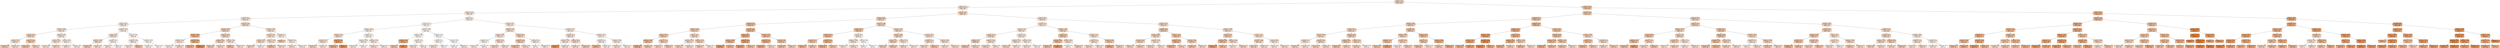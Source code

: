 digraph Tree {
node [shape=box, style="filled, rounded", color="black", fontname="helvetica"] ;
edge [fontname="helvetica"] ;
0 [label=<MedInc &le; 4.113<br/>squared_error = 0.953<br/>samples = 14343<br/>value = 1.921>, fillcolor="#f7d8c2"] ;
1 [label=<MedInc &le; 2.837<br/>squared_error = 0.644<br/>samples = 9543<br/>value = 1.566>, fillcolor="#f9e2d2"] ;
0 -> 1 [labeldistance=2.5, labelangle=45, headlabel="True"] ;
2 [label=<AveRooms &le; 4.335<br/>squared_error = 0.464<br/>samples = 4840<br/>value = 1.279>, fillcolor="#fbeade"] ;
1 -> 2 ;
3 [label=<MedInc &le; 2.19<br/>squared_error = 0.549<br/>samples = 2222<br/>value = 1.521>, fillcolor="#f9e3d4"] ;
2 -> 3 ;
4 [label=<Latitude &le; 34.485<br/>squared_error = 0.472<br/>samples = 1268<br/>value = 1.318>, fillcolor="#fae9dd"] ;
3 -> 4 ;
5 [label=<Longitude &le; -118.285<br/>squared_error = 0.414<br/>samples = 785<br/>value = 1.454>, fillcolor="#fae5d7"] ;
4 -> 5 ;
6 [label=<Latitude &le; 34.055<br/>squared_error = 0.669<br/>samples = 178<br/>value = 1.939>, fillcolor="#f7d8c1"] ;
5 -> 6 ;
7 [label=<Latitude &le; 33.875<br/>squared_error = 0.416<br/>samples = 92<br/>value = 1.601>, fillcolor="#f9e1d0"] ;
6 -> 7 ;
8 [label=<squared_error = 0.443<br/>samples = 6<br/>value = 2.378>, fillcolor="#f4cbad"] ;
7 -> 8 ;
9 [label=<squared_error = 0.369<br/>samples = 86<br/>value = 1.547>, fillcolor="#f9e3d2"] ;
7 -> 9 ;
10 [label=<AveOccup &le; 3.145<br/>squared_error = 0.686<br/>samples = 86<br/>value = 2.3>, fillcolor="#f5cdb1"] ;
6 -> 10 ;
11 [label=<squared_error = 0.816<br/>samples = 49<br/>value = 2.582>, fillcolor="#f3c5a4"] ;
10 -> 11 ;
12 [label=<squared_error = 0.27<br/>samples = 37<br/>value = 1.928>, fillcolor="#f7d8c1"] ;
10 -> 12 ;
13 [label=<Longitude &le; -117.815<br/>squared_error = 0.25<br/>samples = 607<br/>value = 1.312>, fillcolor="#fbe9dd"] ;
5 -> 13 ;
14 [label=<Latitude &le; 34.025<br/>squared_error = 0.269<br/>samples = 381<br/>value = 1.437>, fillcolor="#fae6d7"] ;
13 -> 14 ;
15 [label=<squared_error = 0.206<br/>samples = 258<br/>value = 1.298>, fillcolor="#fbeade"] ;
14 -> 15 ;
16 [label=<squared_error = 0.274<br/>samples = 123<br/>value = 1.729>, fillcolor="#f8deca"] ;
14 -> 16 ;
17 [label=<AveOccup &le; 2.606<br/>squared_error = 0.147<br/>samples = 226<br/>value = 1.101>, fillcolor="#fcefe6"] ;
13 -> 17 ;
18 [label=<squared_error = 0.178<br/>samples = 73<br/>value = 1.377>, fillcolor="#fae8da"] ;
17 -> 18 ;
19 [label=<squared_error = 0.079<br/>samples = 153<br/>value = 0.969>, fillcolor="#fdf3ec"] ;
17 -> 19 ;
20 [label=<Longitude &le; -121.645<br/>squared_error = 0.487<br/>samples = 483<br/>value = 1.096>, fillcolor="#fcefe7"] ;
4 -> 20 ;
21 [label=<Latitude &le; 38.79<br/>squared_error = 0.654<br/>samples = 188<br/>value = 1.555>, fillcolor="#f9e2d2"] ;
20 -> 21 ;
22 [label=<Longitude &le; -122.415<br/>squared_error = 0.659<br/>samples = 164<br/>value = 1.656>, fillcolor="#f9e0ce"] ;
21 -> 22 ;
23 [label=<squared_error = 0.855<br/>samples = 30<br/>value = 2.292>, fillcolor="#f5cdb1"] ;
22 -> 23 ;
24 [label=<squared_error = 0.504<br/>samples = 134<br/>value = 1.514>, fillcolor="#f9e4d4"] ;
22 -> 24 ;
25 [label=<HouseAge &le; 19.0<br/>squared_error = 0.079<br/>samples = 24<br/>value = 0.868>, fillcolor="#fdf6f1"] ;
21 -> 25 ;
26 [label=<squared_error = 0.074<br/>samples = 5<br/>value = 1.183>, fillcolor="#fbede3"] ;
25 -> 26 ;
27 [label=<squared_error = 0.047<br/>samples = 19<br/>value = 0.785>, fillcolor="#fef8f5"] ;
25 -> 27 ;
28 [label=<AveOccup &le; 1.961<br/>squared_error = 0.161<br/>samples = 295<br/>value = 0.803>, fillcolor="#fef8f4"] ;
20 -> 28 ;
29 [label=<Longitude &le; -117.95<br/>squared_error = 0.268<br/>samples = 37<br/>value = 1.222>, fillcolor="#fbece1"] ;
28 -> 29 ;
30 [label=<squared_error = 0.209<br/>samples = 36<br/>value = 1.18>, fillcolor="#fbede3"] ;
29 -> 30 ;
31 [label=<squared_error = 0.0<br/>samples = 1<br/>value = 2.75>, fillcolor="#f2c09d"] ;
29 -> 31 ;
32 [label=<Longitude &le; -120.415<br/>squared_error = 0.117<br/>samples = 258<br/>value = 0.743>, fillcolor="#fefaf6"] ;
28 -> 32 ;
33 [label=<squared_error = 0.152<br/>samples = 134<br/>value = 0.904>, fillcolor="#fdf5ef"] ;
32 -> 33 ;
34 [label=<squared_error = 0.021<br/>samples = 124<br/>value = 0.57>, fillcolor="#fffefe"] ;
32 -> 34 ;
35 [label=<AveOccup &le; 3.013<br/>squared_error = 0.524<br/>samples = 954<br/>value = 1.792>, fillcolor="#f8dcc8"] ;
3 -> 35 ;
36 [label=<Longitude &le; -122.38<br/>squared_error = 0.702<br/>samples = 490<br/>value = 2.041>, fillcolor="#f6d5bc"] ;
35 -> 36 ;
37 [label=<Longitude &le; -122.62<br/>squared_error = 0.983<br/>samples = 38<br/>value = 3.052>, fillcolor="#f0b88f"] ;
36 -> 37 ;
38 [label=<AveRooms &le; 4.071<br/>squared_error = 0.089<br/>samples = 5<br/>value = 1.394>, fillcolor="#fae7d9"] ;
37 -> 38 ;
39 [label=<squared_error = 0.023<br/>samples = 2<br/>value = 1.066>, fillcolor="#fcf0e8"] ;
38 -> 39 ;
40 [label=<squared_error = 0.013<br/>samples = 3<br/>value = 1.612>, fillcolor="#f9e1d0"] ;
38 -> 40 ;
41 [label=<AveRooms &le; 4.262<br/>squared_error = 0.639<br/>samples = 33<br/>value = 3.303>, fillcolor="#efb184"] ;
37 -> 41 ;
42 [label=<squared_error = 0.486<br/>samples = 30<br/>value = 3.164>, fillcolor="#f0b58a"] ;
41 -> 42 ;
43 [label=<squared_error = 0.039<br/>samples = 3<br/>value = 4.693>, fillcolor="#e78946"] ;
41 -> 43 ;
44 [label=<Longitude &le; -117.145<br/>squared_error = 0.585<br/>samples = 452<br/>value = 1.956>, fillcolor="#f7d7c0"] ;
36 -> 44 ;
45 [label=<Latitude &le; 34.545<br/>squared_error = 0.595<br/>samples = 402<br/>value = 2.031>, fillcolor="#f6d5bd"] ;
44 -> 45 ;
46 [label=<squared_error = 0.58<br/>samples = 274<br/>value = 2.218>, fillcolor="#f5d0b5"] ;
45 -> 46 ;
47 [label=<squared_error = 0.393<br/>samples = 128<br/>value = 1.632>, fillcolor="#f9e0cf"] ;
45 -> 47 ;
48 [label=<AveBedrms &le; 0.924<br/>squared_error = 0.091<br/>samples = 50<br/>value = 1.349>, fillcolor="#fae8db"] ;
44 -> 48 ;
49 [label=<squared_error = 0.0<br/>samples = 1<br/>value = 2.688>, fillcolor="#f2c2a0"] ;
48 -> 49 ;
50 [label=<squared_error = 0.056<br/>samples = 49<br/>value = 1.322>, fillcolor="#fae9dd"] ;
48 -> 50 ;
51 [label=<Longitude &le; -117.815<br/>squared_error = 0.201<br/>samples = 464<br/>value = 1.529>, fillcolor="#f9e3d3"] ;
35 -> 51 ;
52 [label=<AveOccup &le; 3.926<br/>squared_error = 0.191<br/>samples = 411<br/>value = 1.578>, fillcolor="#f9e2d1"] ;
51 -> 52 ;
53 [label=<Latitude &le; 37.765<br/>squared_error = 0.223<br/>samples = 204<br/>value = 1.721>, fillcolor="#f8decb"] ;
52 -> 53 ;
54 [label=<squared_error = 0.188<br/>samples = 189<br/>value = 1.777>, fillcolor="#f8dcc8"] ;
53 -> 54 ;
55 [label=<squared_error = 0.143<br/>samples = 15<br/>value = 1.021>, fillcolor="#fcf2ea"] ;
53 -> 55 ;
56 [label=<Longitude &le; -122.235<br/>squared_error = 0.119<br/>samples = 207<br/>value = 1.436>, fillcolor="#fae6d7"] ;
52 -> 56 ;
57 [label=<squared_error = 1.026<br/>samples = 2<br/>value = 2.701>, fillcolor="#f2c29f"] ;
56 -> 57 ;
58 [label=<squared_error = 0.094<br/>samples = 205<br/>value = 1.424>, fillcolor="#fae6d8"] ;
56 -> 58 ;
59 [label=<HouseAge &le; 6.5<br/>squared_error = 0.123<br/>samples = 53<br/>value = 1.154>, fillcolor="#fbeee4"] ;
51 -> 59 ;
60 [label=<squared_error = 0.0<br/>samples = 1<br/>value = 2.47>, fillcolor="#f4c8a9"] ;
59 -> 60 ;
61 [label=<HouseAge &le; 18.0<br/>squared_error = 0.091<br/>samples = 52<br/>value = 1.129>, fillcolor="#fcefe5"] ;
59 -> 61 ;
62 [label=<squared_error = 0.152<br/>samples = 12<br/>value = 1.343>, fillcolor="#fae8dc"] ;
61 -> 62 ;
63 [label=<squared_error = 0.055<br/>samples = 40<br/>value = 1.064>, fillcolor="#fcf0e8"] ;
61 -> 63 ;
64 [label=<MedInc &le; 2.367<br/>squared_error = 0.3<br/>samples = 2618<br/>value = 1.074>, fillcolor="#fcf0e8"] ;
2 -> 64 ;
65 [label=<Latitude &le; 35.31<br/>squared_error = 0.226<br/>samples = 1516<br/>value = 0.937>, fillcolor="#fdf4ee"] ;
64 -> 65 ;
66 [label=<Longitude &le; -118.315<br/>squared_error = 0.316<br/>samples = 489<br/>value = 1.123>, fillcolor="#fcefe5"] ;
65 -> 66 ;
67 [label=<AveBedrms &le; 1.491<br/>squared_error = 0.82<br/>samples = 58<br/>value = 1.737>, fillcolor="#f8ddca"] ;
66 -> 67 ;
68 [label=<AveOccup &le; 2.747<br/>squared_error = 0.423<br/>samples = 53<br/>value = 1.545>, fillcolor="#f9e3d3"] ;
67 -> 68 ;
69 [label=<squared_error = 0.347<br/>samples = 24<br/>value = 1.965>, fillcolor="#f7d7c0"] ;
68 -> 69 ;
70 [label=<squared_error = 0.218<br/>samples = 29<br/>value = 1.197>, fillcolor="#fbede2"] ;
68 -> 70 ;
71 [label=<AveBedrms &le; 1.573<br/>squared_error = 0.49<br/>samples = 5<br/>value = 3.775>, fillcolor="#eca36f"] ;
67 -> 71 ;
72 [label=<squared_error = 0.233<br/>samples = 3<br/>value = 3.292>, fillcolor="#efb185"] ;
71 -> 72 ;
73 [label=<squared_error = 0.0<br/>samples = 2<br/>value = 4.5>, fillcolor="#e88f4f"] ;
71 -> 73 ;
74 [label=<MedInc &le; 2.22<br/>squared_error = 0.191<br/>samples = 431<br/>value = 1.041>, fillcolor="#fcf1e9"] ;
66 -> 74 ;
75 [label=<Longitude &le; -116.995<br/>squared_error = 0.181<br/>samples = 356<br/>value = 0.995>, fillcolor="#fcf2eb"] ;
74 -> 75 ;
76 [label=<squared_error = 0.187<br/>samples = 261<br/>value = 1.091>, fillcolor="#fcf0e7"] ;
75 -> 76 ;
77 [label=<squared_error = 0.072<br/>samples = 95<br/>value = 0.733>, fillcolor="#fefaf7"] ;
75 -> 77 ;
78 [label=<Longitude &le; -117.815<br/>squared_error = 0.179<br/>samples = 75<br/>value = 1.256>, fillcolor="#fbebdf"] ;
74 -> 78 ;
79 [label=<squared_error = 0.173<br/>samples = 24<br/>value = 1.484>, fillcolor="#fae4d5"] ;
78 -> 79 ;
80 [label=<squared_error = 0.146<br/>samples = 51<br/>value = 1.149>, fillcolor="#fbeee4"] ;
78 -> 80 ;
81 [label=<Longitude &le; -119.885<br/>squared_error = 0.159<br/>samples = 1027<br/>value = 0.848>, fillcolor="#fdf7f2"] ;
65 -> 81 ;
82 [label=<AveBedrms &le; 0.894<br/>squared_error = 0.181<br/>samples = 757<br/>value = 0.921>, fillcolor="#fdf4ee"] ;
81 -> 82 ;
83 [label=<AveBedrms &le; 0.88<br/>squared_error = 0.919<br/>samples = 2<br/>value = 3.542>, fillcolor="#edaa79"] ;
82 -> 83 ;
84 [label=<squared_error = 0.0<br/>samples = 1<br/>value = 2.583>, fillcolor="#f3c5a4"] ;
83 -> 84 ;
85 [label=<squared_error = 0.0<br/>samples = 1<br/>value = 4.5>, fillcolor="#e88f4f"] ;
83 -> 85 ;
86 [label=<AveOccup &le; 1.946<br/>squared_error = 0.161<br/>samples = 755<br/>value = 0.914>, fillcolor="#fdf5ef"] ;
82 -> 86 ;
87 [label=<squared_error = 0.307<br/>samples = 38<br/>value = 1.399>, fillcolor="#fae7d9"] ;
86 -> 87 ;
88 [label=<squared_error = 0.14<br/>samples = 717<br/>value = 0.888>, fillcolor="#fdf5f0"] ;
86 -> 88 ;
89 [label=<AveOccup &le; 3.147<br/>squared_error = 0.042<br/>samples = 270<br/>value = 0.644>, fillcolor="#fefcfb"] ;
81 -> 89 ;
90 [label=<HouseAge &le; 8.5<br/>squared_error = 0.054<br/>samples = 135<br/>value = 0.722>, fillcolor="#fefaf7"] ;
89 -> 90 ;
91 [label=<squared_error = 0.524<br/>samples = 2<br/>value = 1.526>, fillcolor="#f9e3d3"] ;
90 -> 91 ;
92 [label=<squared_error = 0.037<br/>samples = 133<br/>value = 0.71>, fillcolor="#fefaf8"] ;
90 -> 92 ;
93 [label=<AveRooms &le; 6.699<br/>squared_error = 0.017<br/>samples = 135<br/>value = 0.566>, fillcolor="#fffffe"] ;
89 -> 93 ;
94 [label=<squared_error = 0.014<br/>samples = 134<br/>value = 0.562>, fillcolor="#fffffe"] ;
93 -> 94 ;
95 [label=<squared_error = 0.0<br/>samples = 1<br/>value = 1.188>, fillcolor="#fbede3"] ;
93 -> 95 ;
96 [label=<AveOccup &le; 2.341<br/>squared_error = 0.34<br/>samples = 1102<br/>value = 1.263>, fillcolor="#fbebdf"] ;
64 -> 96 ;
97 [label=<AveBedrms &le; 1.149<br/>squared_error = 0.527<br/>samples = 205<br/>value = 1.612>, fillcolor="#f9e1d0"] ;
96 -> 97 ;
98 [label=<AveOccup &le; 1.556<br/>squared_error = 0.382<br/>samples = 157<br/>value = 1.503>, fillcolor="#f9e4d4"] ;
97 -> 98 ;
99 [label=<HouseAge &le; 23.5<br/>squared_error = 0.032<br/>samples = 13<br/>value = 0.874>, fillcolor="#fdf6f1"] ;
98 -> 99 ;
100 [label=<squared_error = 0.038<br/>samples = 4<br/>value = 1.082>, fillcolor="#fcf0e7"] ;
99 -> 100 ;
101 [label=<squared_error = 0.002<br/>samples = 9<br/>value = 0.781>, fillcolor="#fef8f5"] ;
99 -> 101 ;
102 [label=<AveRooms &le; 4.645<br/>squared_error = 0.375<br/>samples = 144<br/>value = 1.56>, fillcolor="#f9e2d2"] ;
98 -> 102 ;
103 [label=<squared_error = 0.399<br/>samples = 35<br/>value = 1.879>, fillcolor="#f7d9c4"] ;
102 -> 103 ;
104 [label=<squared_error = 0.323<br/>samples = 109<br/>value = 1.457>, fillcolor="#fae5d6"] ;
102 -> 104 ;
105 [label=<Latitude &le; 38.02<br/>squared_error = 0.835<br/>samples = 48<br/>value = 1.97>, fillcolor="#f7d7c0"] ;
97 -> 105 ;
106 [label=<Longitude &le; -117.245<br/>squared_error = 0.848<br/>samples = 34<br/>value = 2.265>, fillcolor="#f5ceb2"] ;
105 -> 106 ;
107 [label=<squared_error = 0.617<br/>samples = 20<br/>value = 2.736>, fillcolor="#f2c19d"] ;
106 -> 107 ;
108 [label=<squared_error = 0.408<br/>samples = 14<br/>value = 1.592>, fillcolor="#f9e1d0"] ;
106 -> 108 ;
109 [label=<MedInc &le; 2.372<br/>squared_error = 0.075<br/>samples = 14<br/>value = 1.252>, fillcolor="#fbebe0"] ;
105 -> 109 ;
110 [label=<squared_error = 0.0<br/>samples = 1<br/>value = 0.625>, fillcolor="#fffdfc"] ;
109 -> 110 ;
111 [label=<squared_error = 0.048<br/>samples = 13<br/>value = 1.3>, fillcolor="#fbeade"] ;
109 -> 111 ;
112 [label=<AveRooms &le; 4.749<br/>squared_error = 0.263<br/>samples = 897<br/>value = 1.183>, fillcolor="#fbede3"] ;
96 -> 112 ;
113 [label=<HouseAge &le; 43.5<br/>squared_error = 0.326<br/>samples = 225<br/>value = 1.379>, fillcolor="#fae7da"] ;
112 -> 113 ;
114 [label=<AveBedrms &le; 0.903<br/>squared_error = 0.278<br/>samples = 192<br/>value = 1.309>, fillcolor="#fbe9dd"] ;
113 -> 114 ;
115 [label=<squared_error = 0.0<br/>samples = 1<br/>value = 4.5>, fillcolor="#e88f4f"] ;
114 -> 115 ;
116 [label=<squared_error = 0.226<br/>samples = 191<br/>value = 1.292>, fillcolor="#fbeade"] ;
114 -> 116 ;
117 [label=<MedInc &le; 2.648<br/>squared_error = 0.408<br/>samples = 33<br/>value = 1.787>, fillcolor="#f8dcc8"] ;
113 -> 117 ;
118 [label=<squared_error = 0.275<br/>samples = 23<br/>value = 1.552>, fillcolor="#f9e3d2"] ;
117 -> 118 ;
119 [label=<squared_error = 0.291<br/>samples = 10<br/>value = 2.329>, fillcolor="#f5ccb0"] ;
117 -> 119 ;
120 [label=<Longitude &le; -118.79<br/>squared_error = 0.224<br/>samples = 672<br/>value = 1.117>, fillcolor="#fcefe6"] ;
112 -> 120 ;
121 [label=<Latitude &le; 34.51<br/>squared_error = 0.219<br/>samples = 485<br/>value = 1.061>, fillcolor="#fcf0e8"] ;
120 -> 121 ;
122 [label=<squared_error = 1.186<br/>samples = 3<br/>value = 3.113>, fillcolor="#f0b68d"] ;
121 -> 122 ;
123 [label=<squared_error = 0.186<br/>samples = 482<br/>value = 1.048>, fillcolor="#fcf1e9"] ;
121 -> 123 ;
124 [label=<Longitude &le; -117.535<br/>squared_error = 0.209<br/>samples = 187<br/>value = 1.265>, fillcolor="#fbebdf"] ;
120 -> 124 ;
125 [label=<squared_error = 0.233<br/>samples = 80<br/>value = 1.503>, fillcolor="#f9e4d4"] ;
124 -> 125 ;
126 [label=<squared_error = 0.117<br/>samples = 107<br/>value = 1.086>, fillcolor="#fcf0e7"] ;
124 -> 126 ;
127 [label=<AveRooms &le; 4.864<br/>squared_error = 0.657<br/>samples = 4703<br/>value = 1.861>, fillcolor="#f7dac4"] ;
1 -> 127 ;
128 [label=<AveOccup &le; 2.263<br/>squared_error = 0.704<br/>samples = 1976<br/>value = 2.147>, fillcolor="#f6d2b8"] ;
127 -> 128 ;
129 [label=<HouseAge &le; 24.5<br/>squared_error = 0.916<br/>samples = 607<br/>value = 2.723>, fillcolor="#f2c19e"] ;
128 -> 129 ;
130 [label=<Longitude &le; -118.075<br/>squared_error = 0.663<br/>samples = 222<br/>value = 2.211>, fillcolor="#f5d0b5"] ;
129 -> 130 ;
131 [label=<Latitude &le; 34.175<br/>squared_error = 0.701<br/>samples = 154<br/>value = 2.358>, fillcolor="#f4ccae"] ;
130 -> 131 ;
132 [label=<Longitude &le; -118.405<br/>squared_error = 0.649<br/>samples = 52<br/>value = 2.791>, fillcolor="#f2bf9b"] ;
131 -> 132 ;
133 [label=<squared_error = 0.509<br/>samples = 22<br/>value = 3.288>, fillcolor="#efb185"] ;
132 -> 133 ;
134 [label=<squared_error = 0.438<br/>samples = 30<br/>value = 2.427>, fillcolor="#f4caab"] ;
132 -> 134 ;
135 [label=<MedInc &le; 3.347<br/>squared_error = 0.583<br/>samples = 102<br/>value = 2.137>, fillcolor="#f6d2b8"] ;
131 -> 135 ;
136 [label=<squared_error = 0.449<br/>samples = 41<br/>value = 1.851>, fillcolor="#f7dac5"] ;
135 -> 136 ;
137 [label=<squared_error = 0.581<br/>samples = 61<br/>value = 2.33>, fillcolor="#f5ccb0"] ;
135 -> 137 ;
138 [label=<MedInc &le; 3.342<br/>squared_error = 0.417<br/>samples = 68<br/>value = 1.878>, fillcolor="#f7d9c4"] ;
130 -> 138 ;
139 [label=<Longitude &le; -117.965<br/>squared_error = 0.221<br/>samples = 34<br/>value = 1.671>, fillcolor="#f8dfcd"] ;
138 -> 139 ;
140 [label=<squared_error = 0.078<br/>samples = 5<br/>value = 2.113>, fillcolor="#f6d3b9"] ;
139 -> 140 ;
141 [label=<squared_error = 0.207<br/>samples = 29<br/>value = 1.595>, fillcolor="#f9e1d0"] ;
139 -> 141 ;
142 [label=<Longitude &le; -117.17<br/>squared_error = 0.527<br/>samples = 34<br/>value = 2.084>, fillcolor="#f6d3ba"] ;
138 -> 142 ;
143 [label=<squared_error = 0.492<br/>samples = 31<br/>value = 2.17>, fillcolor="#f5d1b7"] ;
142 -> 143 ;
144 [label=<squared_error = 0.026<br/>samples = 3<br/>value = 1.196>, fillcolor="#fbede2"] ;
142 -> 144 ;
145 [label=<AveOccup &le; 1.941<br/>squared_error = 0.823<br/>samples = 385<br/>value = 3.019>, fillcolor="#f1b991"] ;
129 -> 145 ;
146 [label=<MedInc &le; 3.322<br/>squared_error = 0.87<br/>samples = 165<br/>value = 3.354>, fillcolor="#efaf82"] ;
145 -> 146 ;
147 [label=<Longitude &le; -122.415<br/>squared_error = 0.838<br/>samples = 89<br/>value = 3.036>, fillcolor="#f0b890"] ;
146 -> 147 ;
148 [label=<squared_error = 1.08<br/>samples = 7<br/>value = 4.008>, fillcolor="#eb9d65"] ;
147 -> 148 ;
149 [label=<squared_error = 0.73<br/>samples = 82<br/>value = 2.953>, fillcolor="#f1bb94"] ;
147 -> 149 ;
150 [label=<Latitude &le; 37.815<br/>squared_error = 0.65<br/>samples = 76<br/>value = 3.726>, fillcolor="#eca571"] ;
146 -> 150 ;
151 [label=<squared_error = 0.585<br/>samples = 70<br/>value = 3.809>, fillcolor="#eca26d"] ;
150 -> 151 ;
152 [label=<squared_error = 0.385<br/>samples = 6<br/>value = 2.756>, fillcolor="#f2c09c"] ;
150 -> 152 ;
153 [label=<Longitude &le; -122.315<br/>squared_error = 0.64<br/>samples = 220<br/>value = 2.767>, fillcolor="#f2c09c"] ;
145 -> 153 ;
154 [label=<Latitude &le; 38.175<br/>squared_error = 0.739<br/>samples = 43<br/>value = 3.302>, fillcolor="#efb184"] ;
153 -> 154 ;
155 [label=<squared_error = 0.587<br/>samples = 40<br/>value = 3.422>, fillcolor="#eead7f"] ;
154 -> 155 ;
156 [label=<squared_error = 0.013<br/>samples = 3<br/>value = 1.699>, fillcolor="#f8decc"] ;
154 -> 156 ;
157 [label=<Latitude &le; 37.605<br/>squared_error = 0.53<br/>samples = 177<br/>value = 2.638>, fillcolor="#f3c4a2"] ;
153 -> 157 ;
158 [label=<squared_error = 0.528<br/>samples = 140<br/>value = 2.773>, fillcolor="#f2c09c"] ;
157 -> 158 ;
159 [label=<squared_error = 0.204<br/>samples = 37<br/>value = 2.125>, fillcolor="#f6d2b9"] ;
157 -> 159 ;
160 [label=<Longitude &le; -122.365<br/>squared_error = 0.398<br/>samples = 1369<br/>value = 1.892>, fillcolor="#f7d9c3"] ;
128 -> 160 ;
161 [label=<Latitude &le; 38.24<br/>squared_error = 0.608<br/>samples = 99<br/>value = 2.69>, fillcolor="#f2c29f"] ;
160 -> 161 ;
162 [label=<Latitude &le; 37.735<br/>squared_error = 0.415<br/>samples = 88<br/>value = 2.856>, fillcolor="#f1bd98"] ;
161 -> 162 ;
163 [label=<HouseAge &le; 18.0<br/>squared_error = 0.071<br/>samples = 39<br/>value = 2.454>, fillcolor="#f4c9aa"] ;
162 -> 163 ;
164 [label=<squared_error = 0.006<br/>samples = 2<br/>value = 3.117>, fillcolor="#f0b68c"] ;
163 -> 164 ;
165 [label=<squared_error = 0.05<br/>samples = 37<br/>value = 2.418>, fillcolor="#f4caac"] ;
163 -> 165 ;
166 [label=<Latitude &le; 37.87<br/>squared_error = 0.458<br/>samples = 49<br/>value = 3.176>, fillcolor="#f0b48a"] ;
162 -> 166 ;
167 [label=<squared_error = 0.386<br/>samples = 42<br/>value = 3.297>, fillcolor="#efb184"] ;
166 -> 167 ;
168 [label=<squared_error = 0.271<br/>samples = 7<br/>value = 2.448>, fillcolor="#f4c9aa"] ;
166 -> 168 ;
169 [label=<Latitude &le; 39.83<br/>squared_error = 0.17<br/>samples = 11<br/>value = 1.362>, fillcolor="#fae8db"] ;
161 -> 169 ;
170 [label=<Longitude &le; -122.735<br/>squared_error = 0.055<br/>samples = 9<br/>value = 1.528>, fillcolor="#f9e3d3"] ;
169 -> 170 ;
171 [label=<squared_error = 0.018<br/>samples = 3<br/>value = 1.321>, fillcolor="#fae9dd"] ;
170 -> 171 ;
172 [label=<squared_error = 0.041<br/>samples = 6<br/>value = 1.632>, fillcolor="#f9e0cf"] ;
170 -> 172 ;
173 [label=<Population &le; 526.0<br/>squared_error = 0.004<br/>samples = 2<br/>value = 0.612>, fillcolor="#fffdfc"] ;
169 -> 173 ;
174 [label=<squared_error = 0.0<br/>samples = 1<br/>value = 0.675>, fillcolor="#fefbf9"] ;
173 -> 174 ;
175 [label=<squared_error = 0.0<br/>samples = 1<br/>value = 0.55>, fillcolor="#ffffff"] ;
173 -> 175 ;
176 [label=<AveOccup &le; 3.142<br/>squared_error = 0.328<br/>samples = 1270<br/>value = 1.83>, fillcolor="#f7dbc6"] ;
160 -> 176 ;
177 [label=<Longitude &le; -117.685<br/>squared_error = 0.399<br/>samples = 713<br/>value = 1.984>, fillcolor="#f7d6bf"] ;
176 -> 177 ;
178 [label=<MedInc &le; 3.78<br/>squared_error = 0.39<br/>samples = 632<br/>value = 2.046>, fillcolor="#f6d4bc"] ;
177 -> 178 ;
179 [label=<squared_error = 0.346<br/>samples = 538<br/>value = 1.988>, fillcolor="#f7d6bf"] ;
178 -> 179 ;
180 [label=<squared_error = 0.511<br/>samples = 94<br/>value = 2.378>, fillcolor="#f4cbad"] ;
178 -> 180 ;
181 [label=<Latitude &le; 33.775<br/>squared_error = 0.205<br/>samples = 81<br/>value = 1.5>, fillcolor="#f9e4d5"] ;
177 -> 181 ;
182 [label=<squared_error = 0.212<br/>samples = 62<br/>value = 1.594>, fillcolor="#f9e1d0"] ;
181 -> 182 ;
183 [label=<squared_error = 0.056<br/>samples = 19<br/>value = 1.191>, fillcolor="#fbede2"] ;
181 -> 183 ;
184 [label=<AveOccup &le; 3.623<br/>squared_error = 0.168<br/>samples = 557<br/>value = 1.633>, fillcolor="#f9e0cf"] ;
176 -> 184 ;
185 [label=<HouseAge &le; 47.5<br/>squared_error = 0.231<br/>samples = 212<br/>value = 1.771>, fillcolor="#f8dcc8"] ;
184 -> 185 ;
186 [label=<squared_error = 0.185<br/>samples = 207<br/>value = 1.752>, fillcolor="#f8ddc9"] ;
185 -> 186 ;
187 [label=<squared_error = 1.449<br/>samples = 5<br/>value = 2.582>, fillcolor="#f3c5a4"] ;
185 -> 187 ;
188 [label=<Population &le; 1689.0<br/>squared_error = 0.111<br/>samples = 345<br/>value = 1.547>, fillcolor="#f9e3d2"] ;
184 -> 188 ;
189 [label=<squared_error = 0.095<br/>samples = 207<br/>value = 1.48>, fillcolor="#fae5d5"] ;
188 -> 189 ;
190 [label=<squared_error = 0.117<br/>samples = 138<br/>value = 1.648>, fillcolor="#f9e0ce"] ;
188 -> 190 ;
191 [label=<MedInc &le; 3.548<br/>squared_error = 0.521<br/>samples = 2727<br/>value = 1.653>, fillcolor="#f9e0ce"] ;
127 -> 191 ;
192 [label=<HouseAge &le; 46.5<br/>squared_error = 0.392<br/>samples = 1373<br/>value = 1.446>, fillcolor="#fae6d7"] ;
191 -> 192 ;
193 [label=<AveOccup &le; 2.148<br/>squared_error = 0.32<br/>samples = 1244<br/>value = 1.391>, fillcolor="#fae7d9"] ;
192 -> 193 ;
194 [label=<Latitude &le; 36.71<br/>squared_error = 0.666<br/>samples = 68<br/>value = 1.899>, fillcolor="#f7d9c3"] ;
193 -> 194 ;
195 [label=<Longitude &le; -117.97<br/>squared_error = 0.8<br/>samples = 38<br/>value = 2.159>, fillcolor="#f6d1b7"] ;
194 -> 195 ;
196 [label=<squared_error = 0.86<br/>samples = 17<br/>value = 2.544>, fillcolor="#f3c6a6"] ;
195 -> 196 ;
197 [label=<squared_error = 0.536<br/>samples = 21<br/>value = 1.848>, fillcolor="#f7dac5"] ;
195 -> 197 ;
198 [label=<Longitude &le; -122.005<br/>squared_error = 0.302<br/>samples = 30<br/>value = 1.569>, fillcolor="#f9e2d1"] ;
194 -> 198 ;
199 [label=<squared_error = 0.363<br/>samples = 14<br/>value = 1.907>, fillcolor="#f7d8c2"] ;
198 -> 199 ;
200 [label=<squared_error = 0.06<br/>samples = 16<br/>value = 1.273>, fillcolor="#fbeadf"] ;
198 -> 200 ;
201 [label=<Latitude &le; 34.47<br/>squared_error = 0.284<br/>samples = 1176<br/>value = 1.361>, fillcolor="#fae8db"] ;
193 -> 201 ;
202 [label=<Longitude &le; -117.77<br/>squared_error = 0.289<br/>samples = 437<br/>value = 1.537>, fillcolor="#f9e3d3"] ;
201 -> 202 ;
203 [label=<squared_error = 0.283<br/>samples = 162<br/>value = 1.903>, fillcolor="#f7d9c3"] ;
202 -> 203 ;
204 [label=<squared_error = 0.166<br/>samples = 275<br/>value = 1.322>, fillcolor="#fae9dd"] ;
202 -> 204 ;
205 [label=<Longitude &le; -120.095<br/>squared_error = 0.253<br/>samples = 739<br/>value = 1.257>, fillcolor="#fbebdf"] ;
201 -> 205 ;
206 [label=<squared_error = 0.264<br/>samples = 548<br/>value = 1.373>, fillcolor="#fae8da"] ;
205 -> 206 ;
207 [label=<squared_error = 0.073<br/>samples = 191<br/>value = 0.926>, fillcolor="#fdf4ee"] ;
205 -> 207 ;
208 [label=<Longitude &le; -122.255<br/>squared_error = 0.763<br/>samples = 129<br/>value = 1.984>, fillcolor="#f7d6bf"] ;
192 -> 208 ;
209 [label=<Latitude &le; 38.1<br/>squared_error = 0.724<br/>samples = 44<br/>value = 2.584>, fillcolor="#f3c5a4"] ;
208 -> 209 ;
210 [label=<Latitude &le; 37.905<br/>squared_error = 0.506<br/>samples = 35<br/>value = 2.83>, fillcolor="#f2be99"] ;
209 -> 210 ;
211 [label=<squared_error = 0.405<br/>samples = 33<br/>value = 2.747>, fillcolor="#f2c19d"] ;
210 -> 211 ;
212 [label=<squared_error = 0.152<br/>samples = 2<br/>value = 4.21>, fillcolor="#ea975c"] ;
210 -> 212 ;
213 [label=<Longitude &le; -123.47<br/>squared_error = 0.414<br/>samples = 9<br/>value = 1.624>, fillcolor="#f9e0cf"] ;
209 -> 213 ;
214 [label=<squared_error = 0.058<br/>samples = 3<br/>value = 0.84>, fillcolor="#fdf7f2"] ;
213 -> 214 ;
215 [label=<squared_error = 0.131<br/>samples = 6<br/>value = 2.016>, fillcolor="#f6d5be"] ;
213 -> 215 ;
216 [label=<AveBedrms &le; 1.177<br/>squared_error = 0.501<br/>samples = 85<br/>value = 1.673>, fillcolor="#f8dfcd"] ;
208 -> 216 ;
217 [label=<Latitude &le; 36.71<br/>squared_error = 0.418<br/>samples = 77<br/>value = 1.592>, fillcolor="#f9e1d0"] ;
216 -> 217 ;
218 [label=<squared_error = 0.497<br/>samples = 41<br/>value = 1.794>, fillcolor="#f8dcc7"] ;
217 -> 218 ;
219 [label=<squared_error = 0.229<br/>samples = 36<br/>value = 1.363>, fillcolor="#fae8db"] ;
217 -> 219 ;
220 [label=<AveOccup &le; 2.202<br/>squared_error = 0.624<br/>samples = 8<br/>value = 2.453>, fillcolor="#f4c9aa"] ;
216 -> 220 ;
221 [label=<squared_error = 0.305<br/>samples = 2<br/>value = 3.448>, fillcolor="#eead7e"] ;
220 -> 221 ;
222 [label=<squared_error = 0.29<br/>samples = 6<br/>value = 2.121>, fillcolor="#f6d2b9"] ;
220 -> 222 ;
223 [label=<AveOccup &le; 2.407<br/>squared_error = 0.565<br/>samples = 1354<br/>value = 1.862>, fillcolor="#f7dac4"] ;
191 -> 223 ;
224 [label=<HouseAge &le; 22.5<br/>squared_error = 0.896<br/>samples = 226<br/>value = 2.387>, fillcolor="#f4cbad"] ;
223 -> 224 ;
225 [label=<Population &le; 1682.0<br/>squared_error = 0.383<br/>samples = 68<br/>value = 1.978>, fillcolor="#f7d6bf"] ;
224 -> 225 ;
226 [label=<Population &le; 855.0<br/>squared_error = 0.389<br/>samples = 58<br/>value = 2.049>, fillcolor="#f6d4bc"] ;
225 -> 226 ;
227 [label=<squared_error = 0.318<br/>samples = 19<br/>value = 1.839>, fillcolor="#f7dac5"] ;
226 -> 227 ;
228 [label=<squared_error = 0.392<br/>samples = 39<br/>value = 2.151>, fillcolor="#f6d1b7"] ;
226 -> 228 ;
229 [label=<Longitude &le; -121.345<br/>squared_error = 0.152<br/>samples = 10<br/>value = 1.57>, fillcolor="#f9e2d1"] ;
225 -> 229 ;
230 [label=<squared_error = 0.012<br/>samples = 4<br/>value = 1.908>, fillcolor="#f7d8c2"] ;
229 -> 230 ;
231 [label=<squared_error = 0.118<br/>samples = 6<br/>value = 1.344>, fillcolor="#fae8dc"] ;
229 -> 231 ;
232 [label=<AveRooms &le; 5.195<br/>squared_error = 1.014<br/>samples = 158<br/>value = 2.562>, fillcolor="#f3c6a5"] ;
224 -> 232 ;
233 [label=<Latitude &le; 37.935<br/>squared_error = 0.743<br/>samples = 64<br/>value = 2.997>, fillcolor="#f1b992"] ;
232 -> 233 ;
234 [label=<squared_error = 0.644<br/>samples = 58<br/>value = 3.115>, fillcolor="#f0b68c"] ;
233 -> 234 ;
235 [label=<squared_error = 0.272<br/>samples = 6<br/>value = 1.856>, fillcolor="#f7dac5"] ;
233 -> 235 ;
236 [label=<Latitude &le; 37.925<br/>squared_error = 0.982<br/>samples = 94<br/>value = 2.267>, fillcolor="#f5ceb2"] ;
232 -> 236 ;
237 [label=<squared_error = 1.087<br/>samples = 64<br/>value = 2.567>, fillcolor="#f3c6a5"] ;
236 -> 237 ;
238 [label=<squared_error = 0.151<br/>samples = 30<br/>value = 1.625>, fillcolor="#f9e0cf"] ;
236 -> 238 ;
239 [label=<Longitude &le; -122.395<br/>squared_error = 0.432<br/>samples = 1128<br/>value = 1.757>, fillcolor="#f8ddc9"] ;
223 -> 239 ;
240 [label=<Latitude &le; 38.335<br/>squared_error = 0.57<br/>samples = 106<br/>value = 2.326>, fillcolor="#f5cdb0"] ;
239 -> 240 ;
241 [label=<AveBedrms &le; 0.98<br/>squared_error = 0.316<br/>samples = 57<br/>value = 2.806>, fillcolor="#f2bf9a"] ;
240 -> 241 ;
242 [label=<squared_error = 0.687<br/>samples = 3<br/>value = 3.937>, fillcolor="#eb9f68"] ;
241 -> 242 ;
243 [label=<squared_error = 0.22<br/>samples = 54<br/>value = 2.744>, fillcolor="#f2c19d"] ;
241 -> 243 ;
244 [label=<Longitude &le; -123.09<br/>squared_error = 0.286<br/>samples = 49<br/>value = 1.768>, fillcolor="#f8dcc9"] ;
240 -> 244 ;
245 [label=<squared_error = 0.034<br/>samples = 10<br/>value = 1.275>, fillcolor="#fbeadf"] ;
244 -> 245 ;
246 [label=<squared_error = 0.273<br/>samples = 39<br/>value = 1.895>, fillcolor="#f7d9c3"] ;
244 -> 246 ;
247 [label=<Latitude &le; 34.475<br/>squared_error = 0.381<br/>samples = 1022<br/>value = 1.698>, fillcolor="#f8decc"] ;
239 -> 247 ;
248 [label=<Longitude &le; -117.805<br/>squared_error = 0.387<br/>samples = 569<br/>value = 1.871>, fillcolor="#f7d9c4"] ;
247 -> 248 ;
249 [label=<squared_error = 0.325<br/>samples = 355<br/>value = 2.099>, fillcolor="#f6d3ba"] ;
248 -> 249 ;
250 [label=<squared_error = 0.258<br/>samples = 214<br/>value = 1.492>, fillcolor="#f9e4d5"] ;
248 -> 250 ;
251 [label=<Latitude &le; 36.835<br/>squared_error = 0.288<br/>samples = 453<br/>value = 1.48>, fillcolor="#fae5d5"] ;
247 -> 251 ;
252 [label=<squared_error = 0.354<br/>samples = 116<br/>value = 1.22>, fillcolor="#fbece1"] ;
251 -> 252 ;
253 [label=<squared_error = 0.234<br/>samples = 337<br/>value = 1.569>, fillcolor="#f9e2d1"] ;
251 -> 253 ;
254 [label=<MedInc &le; 5.592<br/>squared_error = 0.817<br/>samples = 4800<br/>value = 2.629>, fillcolor="#f3c4a2"] ;
0 -> 254 [labeldistance=2.5, labelangle=-45, headlabel="False"] ;
255 [label=<AveOccup &le; 2.684<br/>squared_error = 0.65<br/>samples = 3160<br/>value = 2.336>, fillcolor="#f5ccaf"] ;
254 -> 255 ;
256 [label=<HouseAge &le; 19.5<br/>squared_error = 0.787<br/>samples = 1186<br/>value = 2.749>, fillcolor="#f2c19d"] ;
255 -> 256 ;
257 [label=<AveBedrms &le; 1.089<br/>squared_error = 0.538<br/>samples = 327<br/>value = 2.233>, fillcolor="#f5cfb4"] ;
256 -> 257 ;
258 [label=<MedInc &le; 4.513<br/>squared_error = 0.418<br/>samples = 201<br/>value = 2.104>, fillcolor="#f6d3ba"] ;
257 -> 258 ;
259 [label=<Population &le; 808.0<br/>squared_error = 0.242<br/>samples = 77<br/>value = 1.853>, fillcolor="#f7dac5"] ;
258 -> 259 ;
260 [label=<HouseAge &le; 15.5<br/>squared_error = 0.119<br/>samples = 17<br/>value = 1.61>, fillcolor="#f9e1d0"] ;
259 -> 260 ;
261 [label=<squared_error = 0.062<br/>samples = 6<br/>value = 1.973>, fillcolor="#f7d7bf"] ;
260 -> 261 ;
262 [label=<squared_error = 0.039<br/>samples = 11<br/>value = 1.413>, fillcolor="#fae6d8"] ;
260 -> 262 ;
263 [label=<AveOccup &le; 2.496<br/>squared_error = 0.255<br/>samples = 60<br/>value = 1.922>, fillcolor="#f7d8c2"] ;
259 -> 263 ;
264 [label=<squared_error = 0.185<br/>samples = 40<br/>value = 2.052>, fillcolor="#f6d4bc"] ;
263 -> 264 ;
265 [label=<squared_error = 0.295<br/>samples = 20<br/>value = 1.663>, fillcolor="#f8dfcd"] ;
263 -> 265 ;
266 [label=<Longitude &le; -117.98<br/>squared_error = 0.465<br/>samples = 124<br/>value = 2.259>, fillcolor="#f5ceb3"] ;
258 -> 266 ;
267 [label=<Latitude &le; 37.93<br/>squared_error = 0.532<br/>samples = 76<br/>value = 2.435>, fillcolor="#f4c9ab"] ;
266 -> 267 ;
268 [label=<squared_error = 0.629<br/>samples = 56<br/>value = 2.576>, fillcolor="#f3c5a5"] ;
267 -> 268 ;
269 [label=<squared_error = 0.05<br/>samples = 20<br/>value = 2.042>, fillcolor="#f6d5bc"] ;
267 -> 269 ;
270 [label=<Latitude &le; 34.04<br/>squared_error = 0.232<br/>samples = 48<br/>value = 1.981>, fillcolor="#f7d6bf"] ;
266 -> 270 ;
271 [label=<squared_error = 0.18<br/>samples = 43<br/>value = 2.069>, fillcolor="#f6d4bb"] ;
270 -> 271 ;
272 [label=<squared_error = 0.046<br/>samples = 5<br/>value = 1.23>, fillcolor="#fbece1"] ;
270 -> 272 ;
273 [label=<HouseAge &le; 14.5<br/>squared_error = 0.66<br/>samples = 126<br/>value = 2.44>, fillcolor="#f4c9ab"] ;
257 -> 273 ;
274 [label=<Longitude &le; -121.865<br/>squared_error = 0.444<br/>samples = 74<br/>value = 2.178>, fillcolor="#f5d1b6"] ;
273 -> 274 ;
275 [label=<AveBedrms &le; 1.352<br/>squared_error = 0.479<br/>samples = 17<br/>value = 2.636>, fillcolor="#f3c4a2"] ;
274 -> 275 ;
276 [label=<squared_error = 0.319<br/>samples = 15<br/>value = 2.486>, fillcolor="#f4c8a9"] ;
275 -> 276 ;
277 [label=<squared_error = 0.236<br/>samples = 2<br/>value = 3.764>, fillcolor="#eca46f"] ;
275 -> 277 ;
278 [label=<Population &le; 606.0<br/>squared_error = 0.352<br/>samples = 57<br/>value = 2.041>, fillcolor="#f6d5bc"] ;
274 -> 278 ;
279 [label=<squared_error = 0.201<br/>samples = 10<br/>value = 1.362>, fillcolor="#fae8db"] ;
278 -> 279 ;
280 [label=<squared_error = 0.265<br/>samples = 47<br/>value = 2.185>, fillcolor="#f5d1b6"] ;
278 -> 280 ;
281 [label=<Population &le; 1074.0<br/>squared_error = 0.731<br/>samples = 52<br/>value = 2.813>, fillcolor="#f2bf9a"] ;
273 -> 281 ;
282 [label=<AveRooms &le; 8.378<br/>squared_error = 0.6<br/>samples = 29<br/>value = 2.484>, fillcolor="#f4c8a9"] ;
281 -> 282 ;
283 [label=<squared_error = 0.496<br/>samples = 25<br/>value = 2.648>, fillcolor="#f3c3a1"] ;
282 -> 283 ;
284 [label=<squared_error = 0.029<br/>samples = 4<br/>value = 1.459>, fillcolor="#fae5d6"] ;
282 -> 284 ;
285 [label=<Longitude &le; -122.045<br/>squared_error = 0.589<br/>samples = 23<br/>value = 3.228>, fillcolor="#efb387"] ;
281 -> 285 ;
286 [label=<squared_error = 0.131<br/>samples = 4<br/>value = 2.397>, fillcolor="#f4cbad"] ;
285 -> 286 ;
287 [label=<squared_error = 0.509<br/>samples = 19<br/>value = 3.402>, fillcolor="#eeae80"] ;
285 -> 287 ;
288 [label=<AveOccup &le; 2.372<br/>squared_error = 0.743<br/>samples = 859<br/>value = 2.945>, fillcolor="#f1bb94"] ;
256 -> 288 ;
289 [label=<AveOccup &le; 2.057<br/>squared_error = 0.706<br/>samples = 369<br/>value = 3.341>, fillcolor="#efb082"] ;
288 -> 289 ;
290 [label=<Longitude &le; -118.105<br/>squared_error = 0.509<br/>samples = 103<br/>value = 3.739>, fillcolor="#eca471"] ;
289 -> 290 ;
291 [label=<Population &le; 648.5<br/>squared_error = 0.477<br/>samples = 93<br/>value = 3.664>, fillcolor="#eda774"] ;
290 -> 291 ;
292 [label=<squared_error = 0.434<br/>samples = 20<br/>value = 3.209>, fillcolor="#efb388"] ;
291 -> 292 ;
293 [label=<squared_error = 0.417<br/>samples = 73<br/>value = 3.789>, fillcolor="#eca36e"] ;
291 -> 293 ;
294 [label=<Population &le; 2218.5<br/>squared_error = 0.258<br/>samples = 10<br/>value = 4.438>, fillcolor="#e89151"] ;
290 -> 294 ;
295 [label=<squared_error = 0.168<br/>samples = 9<br/>value = 4.547>, fillcolor="#e88d4d"] ;
294 -> 295 ;
296 [label=<squared_error = -0.0<br/>samples = 1<br/>value = 3.454>, fillcolor="#eeac7d"] ;
294 -> 296 ;
297 [label=<Latitude &le; 37.935<br/>squared_error = 0.697<br/>samples = 266<br/>value = 3.187>, fillcolor="#f0b489"] ;
289 -> 297 ;
298 [label=<Longitude &le; -117.22<br/>squared_error = 0.601<br/>samples = 237<br/>value = 3.302>, fillcolor="#efb184"] ;
297 -> 298 ;
299 [label=<squared_error = 0.55<br/>samples = 228<br/>value = 3.344>, fillcolor="#efb082"] ;
298 -> 299 ;
300 [label=<squared_error = 0.717<br/>samples = 9<br/>value = 2.236>, fillcolor="#f5cfb4"] ;
298 -> 300 ;
301 [label=<Longitude &le; -122.445<br/>squared_error = 0.493<br/>samples = 29<br/>value = 2.25>, fillcolor="#f5cfb3"] ;
297 -> 301 ;
302 [label=<squared_error = 0.111<br/>samples = 12<br/>value = 2.897>, fillcolor="#f1bc96"] ;
301 -> 302 ;
303 [label=<squared_error = 0.259<br/>samples = 17<br/>value = 1.793>, fillcolor="#f8dcc8"] ;
301 -> 303 ;
304 [label=<Latitude &le; 37.935<br/>squared_error = 0.564<br/>samples = 490<br/>value = 2.646>, fillcolor="#f3c3a1"] ;
288 -> 304 ;
305 [label=<Longitude &le; -118.225<br/>squared_error = 0.555<br/>samples = 429<br/>value = 2.727>, fillcolor="#f2c19e"] ;
304 -> 305 ;
306 [label=<Longitude &le; -122.295<br/>squared_error = 0.542<br/>samples = 273<br/>value = 2.877>, fillcolor="#f1bd97"] ;
305 -> 306 ;
307 [label=<squared_error = 0.432<br/>samples = 32<br/>value = 3.376>, fillcolor="#eeaf81"] ;
306 -> 307 ;
308 [label=<squared_error = 0.519<br/>samples = 241<br/>value = 2.811>, fillcolor="#f2bf9a"] ;
306 -> 308 ;
309 [label=<Longitude &le; -117.145<br/>squared_error = 0.471<br/>samples = 156<br/>value = 2.464>, fillcolor="#f4c9aa"] ;
305 -> 309 ;
310 [label=<squared_error = 0.435<br/>samples = 141<br/>value = 2.542>, fillcolor="#f3c6a6"] ;
309 -> 310 ;
311 [label=<squared_error = 0.215<br/>samples = 15<br/>value = 1.732>, fillcolor="#f8ddca"] ;
309 -> 311 ;
312 [label=<Longitude &le; -122.39<br/>squared_error = 0.252<br/>samples = 61<br/>value = 2.078>, fillcolor="#f6d4bb"] ;
304 -> 312 ;
313 [label=<Latitude &le; 38.31<br/>squared_error = 0.247<br/>samples = 16<br/>value = 2.655>, fillcolor="#f3c3a1"] ;
312 -> 313 ;
314 [label=<squared_error = 0.049<br/>samples = 7<br/>value = 3.06>, fillcolor="#f0b88f"] ;
313 -> 314 ;
315 [label=<squared_error = 0.175<br/>samples = 9<br/>value = 2.341>, fillcolor="#f4ccaf"] ;
313 -> 315 ;
316 [label=<HouseAge &le; 39.5<br/>squared_error = 0.093<br/>samples = 45<br/>value = 1.873>, fillcolor="#f7d9c4"] ;
312 -> 316 ;
317 [label=<squared_error = 0.075<br/>samples = 41<br/>value = 1.827>, fillcolor="#f8dbc6"] ;
316 -> 317 ;
318 [label=<squared_error = 0.034<br/>samples = 4<br/>value = 2.348>, fillcolor="#f4ccaf"] ;
316 -> 318 ;
319 [label=<AveOccup &le; 2.975<br/>squared_error = 0.404<br/>samples = 1974<br/>value = 2.088>, fillcolor="#f6d3ba"] ;
255 -> 319 ;
320 [label=<MedInc &le; 4.723<br/>squared_error = 0.477<br/>samples = 730<br/>value = 2.292>, fillcolor="#f5ceb1"] ;
319 -> 320 ;
321 [label=<Longitude &le; -122.375<br/>squared_error = 0.372<br/>samples = 341<br/>value = 2.09>, fillcolor="#f6d3ba"] ;
320 -> 321 ;
322 [label=<Latitude &le; 38.435<br/>squared_error = 0.262<br/>samples = 35<br/>value = 2.607>, fillcolor="#f3c5a3"] ;
321 -> 322 ;
323 [label=<AveBedrms &le; 1.171<br/>squared_error = 0.178<br/>samples = 27<br/>value = 2.765>, fillcolor="#f2c09c"] ;
322 -> 323 ;
324 [label=<squared_error = 0.125<br/>samples = 26<br/>value = 2.718>, fillcolor="#f2c19e"] ;
323 -> 324 ;
325 [label=<squared_error = 0.0<br/>samples = 1<br/>value = 3.984>, fillcolor="#eb9d66"] ;
323 -> 325 ;
326 [label=<Longitude &le; -122.57<br/>squared_error = 0.18<br/>samples = 8<br/>value = 2.076>, fillcolor="#f6d4bb"] ;
322 -> 326 ;
327 [label=<squared_error = 0.082<br/>samples = 6<br/>value = 1.879>, fillcolor="#f7d9c4"] ;
326 -> 327 ;
328 [label=<squared_error = 0.01<br/>samples = 2<br/>value = 2.665>, fillcolor="#f3c3a1"] ;
326 -> 328 ;
329 [label=<Latitude &le; 37.995<br/>squared_error = 0.35<br/>samples = 306<br/>value = 2.031>, fillcolor="#f6d5bd"] ;
321 -> 329 ;
330 [label=<HouseAge &le; 7.5<br/>squared_error = 0.348<br/>samples = 259<br/>value = 2.112>, fillcolor="#f6d3b9"] ;
329 -> 330 ;
331 [label=<squared_error = 0.124<br/>samples = 11<br/>value = 1.479>, fillcolor="#fae5d6"] ;
330 -> 331 ;
332 [label=<squared_error = 0.339<br/>samples = 248<br/>value = 2.14>, fillcolor="#f6d2b8"] ;
330 -> 332 ;
333 [label=<MedInc &le; 4.34<br/>squared_error = 0.126<br/>samples = 47<br/>value = 1.584>, fillcolor="#f9e2d1"] ;
329 -> 333 ;
334 [label=<squared_error = 0.073<br/>samples = 16<br/>value = 1.353>, fillcolor="#fae8db"] ;
333 -> 334 ;
335 [label=<squared_error = 0.112<br/>samples = 31<br/>value = 1.703>, fillcolor="#f8decc"] ;
333 -> 335 ;
336 [label=<Latitude &le; 37.92<br/>squared_error = 0.502<br/>samples = 389<br/>value = 2.468>, fillcolor="#f4c8a9"] ;
320 -> 336 ;
337 [label=<Longitude &le; -117.53<br/>squared_error = 0.484<br/>samples = 323<br/>value = 2.563>, fillcolor="#f3c6a5"] ;
336 -> 337 ;
338 [label=<HouseAge &le; 38.5<br/>squared_error = 0.459<br/>samples = 276<br/>value = 2.669>, fillcolor="#f3c3a0"] ;
337 -> 338 ;
339 [label=<squared_error = 0.404<br/>samples = 227<br/>value = 2.586>, fillcolor="#f3c5a4"] ;
338 -> 339 ;
340 [label=<squared_error = 0.533<br/>samples = 49<br/>value = 3.053>, fillcolor="#f0b88f"] ;
338 -> 340 ;
341 [label=<Latitude &le; 33.665<br/>squared_error = 0.18<br/>samples = 47<br/>value = 1.939>, fillcolor="#f7d8c1"] ;
337 -> 341 ;
342 [label=<squared_error = 0.136<br/>samples = 33<br/>value = 2.064>, fillcolor="#f6d4bb"] ;
341 -> 342 ;
343 [label=<squared_error = 0.162<br/>samples = 14<br/>value = 1.645>, fillcolor="#f9e0ce"] ;
341 -> 343 ;
344 [label=<AveBedrms &le; 0.988<br/>squared_error = 0.328<br/>samples = 66<br/>value = 2.005>, fillcolor="#f6d6be"] ;
336 -> 344 ;
345 [label=<Population &le; 287.5<br/>squared_error = 0.127<br/>samples = 15<br/>value = 1.589>, fillcolor="#f9e1d1"] ;
344 -> 345 ;
346 [label=<squared_error = 0.075<br/>samples = 3<br/>value = 1.097>, fillcolor="#fcefe7"] ;
345 -> 346 ;
347 [label=<squared_error = 0.064<br/>samples = 12<br/>value = 1.712>, fillcolor="#f8decb"] ;
345 -> 347 ;
348 [label=<Longitude &le; -122.075<br/>squared_error = 0.322<br/>samples = 51<br/>value = 2.127>, fillcolor="#f6d2b9"] ;
344 -> 348 ;
349 [label=<squared_error = 0.306<br/>samples = 22<br/>value = 2.531>, fillcolor="#f3c7a7"] ;
348 -> 349 ;
350 [label=<squared_error = 0.116<br/>samples = 29<br/>value = 1.82>, fillcolor="#f8dbc6"] ;
348 -> 350 ;
351 [label=<Longitude &le; -121.46<br/>squared_error = 0.323<br/>samples = 1244<br/>value = 1.968>, fillcolor="#f7d7c0"] ;
319 -> 351 ;
352 [label=<Latitude &le; 37.965<br/>squared_error = 0.349<br/>samples = 328<br/>value = 2.199>, fillcolor="#f5d0b5"] ;
351 -> 352 ;
353 [label=<Longitude &le; -122.12<br/>squared_error = 0.286<br/>samples = 233<br/>value = 2.377>, fillcolor="#f4cbad"] ;
352 -> 353 ;
354 [label=<Latitude &le; 37.54<br/>squared_error = 0.211<br/>samples = 65<br/>value = 2.653>, fillcolor="#f3c3a1"] ;
353 -> 354 ;
355 [label=<squared_error = 0.546<br/>samples = 6<br/>value = 3.223>, fillcolor="#efb388"] ;
354 -> 355 ;
356 [label=<squared_error = 0.14<br/>samples = 59<br/>value = 2.595>, fillcolor="#f3c5a4"] ;
354 -> 356 ;
357 [label=<AveRooms &le; 6.196<br/>squared_error = 0.274<br/>samples = 168<br/>value = 2.27>, fillcolor="#f5ceb2"] ;
353 -> 357 ;
358 [label=<squared_error = 0.181<br/>samples = 128<br/>value = 2.145>, fillcolor="#f6d2b8"] ;
357 -> 358 ;
359 [label=<squared_error = 0.361<br/>samples = 40<br/>value = 2.67>, fillcolor="#f3c3a0"] ;
357 -> 359 ;
360 [label=<MedInc &le; 4.566<br/>squared_error = 0.235<br/>samples = 95<br/>value = 1.761>, fillcolor="#f8ddc9"] ;
352 -> 360 ;
361 [label=<Latitude &le; 38.595<br/>squared_error = 0.196<br/>samples = 32<br/>value = 1.473>, fillcolor="#fae5d6"] ;
360 -> 361 ;
362 [label=<squared_error = 0.148<br/>samples = 22<br/>value = 1.655>, fillcolor="#f9e0ce"] ;
361 -> 362 ;
363 [label=<squared_error = 0.066<br/>samples = 10<br/>value = 1.072>, fillcolor="#fcf0e8"] ;
361 -> 363 ;
364 [label=<Longitude &le; -122.325<br/>squared_error = 0.192<br/>samples = 63<br/>value = 1.908>, fillcolor="#f7d8c2"] ;
360 -> 364 ;
365 [label=<squared_error = 0.179<br/>samples = 17<br/>value = 2.322>, fillcolor="#f5cdb0"] ;
364 -> 365 ;
366 [label=<squared_error = 0.109<br/>samples = 46<br/>value = 1.755>, fillcolor="#f8ddc9"] ;
364 -> 366 ;
367 [label=<Latitude &le; 34.475<br/>squared_error = 0.288<br/>samples = 916<br/>value = 1.886>, fillcolor="#f7d9c3"] ;
351 -> 367 ;
368 [label=<MedInc &le; 4.923<br/>squared_error = 0.266<br/>samples = 731<br/>value = 1.989>, fillcolor="#f7d6bf"] ;
367 -> 368 ;
369 [label=<Longitude &le; -117.68<br/>squared_error = 0.214<br/>samples = 479<br/>value = 1.878>, fillcolor="#f7d9c4"] ;
368 -> 369 ;
370 [label=<squared_error = 0.193<br/>samples = 334<br/>value = 2.003>, fillcolor="#f6d6be"] ;
369 -> 370 ;
371 [label=<squared_error = 0.143<br/>samples = 145<br/>value = 1.589>, fillcolor="#f9e1d1"] ;
369 -> 371 ;
372 [label=<Latitude &le; 32.855<br/>squared_error = 0.298<br/>samples = 252<br/>value = 2.2>, fillcolor="#f5d0b5"] ;
368 -> 372 ;
373 [label=<squared_error = 0.145<br/>samples = 24<br/>value = 1.689>, fillcolor="#f8dfcc"] ;
372 -> 373 ;
374 [label=<squared_error = 0.284<br/>samples = 228<br/>value = 2.254>, fillcolor="#f5cfb3"] ;
372 -> 374 ;
375 [label=<Longitude &le; -120.25<br/>squared_error = 0.165<br/>samples = 185<br/>value = 1.479>, fillcolor="#fae5d6"] ;
367 -> 375 ;
376 [label=<AveBedrms &le; 1.021<br/>squared_error = 0.142<br/>samples = 118<br/>value = 1.629>, fillcolor="#f9e0cf"] ;
375 -> 376 ;
377 [label=<squared_error = 0.067<br/>samples = 59<br/>value = 1.479>, fillcolor="#fae5d6"] ;
376 -> 377 ;
378 [label=<squared_error = 0.172<br/>samples = 59<br/>value = 1.78>, fillcolor="#f8dcc8"] ;
376 -> 378 ;
379 [label=<HouseAge &le; 31.0<br/>squared_error = 0.094<br/>samples = 67<br/>value = 1.213>, fillcolor="#fbece1"] ;
375 -> 379 ;
380 [label=<squared_error = 0.084<br/>samples = 64<br/>value = 1.239>, fillcolor="#fbebe0"] ;
379 -> 380 ;
381 [label=<squared_error = 0.001<br/>samples = 3<br/>value = 0.677>, fillcolor="#fefbf9"] ;
379 -> 381 ;
382 [label=<MedInc &le; 6.691<br/>squared_error = 0.655<br/>samples = 1640<br/>value = 3.193>, fillcolor="#f0b489"] ;
254 -> 382 ;
383 [label=<AveOccup &le; 2.797<br/>squared_error = 0.608<br/>samples = 1029<br/>value = 2.961>, fillcolor="#f1ba93"] ;
382 -> 383 ;
384 [label=<HouseAge &le; 21.5<br/>squared_error = 0.65<br/>samples = 412<br/>value = 3.349>, fillcolor="#efaf82"] ;
383 -> 384 ;
385 [label=<AveOccup &le; 2.543<br/>squared_error = 0.607<br/>samples = 128<br/>value = 2.962>, fillcolor="#f1ba93"] ;
384 -> 385 ;
386 [label=<HouseAge &le; 8.5<br/>squared_error = 0.528<br/>samples = 67<br/>value = 3.197>, fillcolor="#efb489"] ;
385 -> 386 ;
387 [label=<AveOccup &le; 2.466<br/>squared_error = 0.369<br/>samples = 22<br/>value = 2.866>, fillcolor="#f1bd98"] ;
386 -> 387 ;
388 [label=<squared_error = 0.277<br/>samples = 17<br/>value = 2.704>, fillcolor="#f2c29f"] ;
387 -> 388 ;
389 [label=<squared_error = 0.285<br/>samples = 5<br/>value = 3.42>, fillcolor="#eead7f"] ;
387 -> 389 ;
390 [label=<Longitude &le; -122.035<br/>squared_error = 0.526<br/>samples = 45<br/>value = 3.359>, fillcolor="#efaf82"] ;
386 -> 390 ;
391 [label=<squared_error = 0.592<br/>samples = 8<br/>value = 4.101>, fillcolor="#ea9a60"] ;
390 -> 391 ;
392 [label=<squared_error = 0.367<br/>samples = 37<br/>value = 3.199>, fillcolor="#efb489"] ;
390 -> 392 ;
393 [label=<AveBedrms &le; 1.026<br/>squared_error = 0.565<br/>samples = 61<br/>value = 2.704>, fillcolor="#f2c29f"] ;
385 -> 393 ;
394 [label=<HouseAge &le; 12.5<br/>squared_error = 0.515<br/>samples = 25<br/>value = 2.423>, fillcolor="#f4caab"] ;
393 -> 394 ;
395 [label=<squared_error = 0.378<br/>samples = 6<br/>value = 1.853>, fillcolor="#f7dac5"] ;
394 -> 395 ;
396 [label=<squared_error = 0.423<br/>samples = 19<br/>value = 2.603>, fillcolor="#f3c5a3"] ;
394 -> 396 ;
397 [label=<MedInc &le; 6.339<br/>squared_error = 0.508<br/>samples = 36<br/>value = 2.899>, fillcolor="#f1bc96"] ;
393 -> 397 ;
398 [label=<squared_error = 0.49<br/>samples = 29<br/>value = 2.775>, fillcolor="#f2c09c"] ;
397 -> 398 ;
399 [label=<squared_error = 0.255<br/>samples = 7<br/>value = 3.412>, fillcolor="#eeae7f"] ;
397 -> 399 ;
400 [label=<Latitude &le; 37.955<br/>squared_error = 0.572<br/>samples = 284<br/>value = 3.523>, fillcolor="#eeab7a"] ;
384 -> 400 ;
401 [label=<AveBedrms &le; 1.046<br/>squared_error = 0.505<br/>samples = 265<br/>value = 3.583>, fillcolor="#eda978"] ;
400 -> 401 ;
402 [label=<AveOccup &le; 2.2<br/>squared_error = 0.512<br/>samples = 196<br/>value = 3.48>, fillcolor="#eeac7c"] ;
401 -> 402 ;
403 [label=<squared_error = 0.231<br/>samples = 11<br/>value = 4.17>, fillcolor="#ea985d"] ;
402 -> 403 ;
404 [label=<squared_error = 0.498<br/>samples = 185<br/>value = 3.439>, fillcolor="#eead7e"] ;
402 -> 404 ;
405 [label=<AveOccup &le; 2.579<br/>squared_error = 0.371<br/>samples = 69<br/>value = 3.876>, fillcolor="#eba06a"] ;
401 -> 405 ;
406 [label=<squared_error = 0.336<br/>samples = 46<br/>value = 4.038>, fillcolor="#eb9c63"] ;
405 -> 406 ;
407 [label=<squared_error = 0.284<br/>samples = 23<br/>value = 3.551>, fillcolor="#edaa79"] ;
405 -> 407 ;
408 [label=<Longitude &le; -122.37<br/>squared_error = 0.753<br/>samples = 19<br/>value = 2.688>, fillcolor="#f2c2a0"] ;
400 -> 408 ;
409 [label=<AveRooms &le; 6.927<br/>squared_error = 0.252<br/>samples = 9<br/>value = 3.416>, fillcolor="#eeae7f"] ;
408 -> 409 ;
410 [label=<squared_error = 0.092<br/>samples = 6<br/>value = 3.159>, fillcolor="#f0b58a"] ;
409 -> 410 ;
411 [label=<squared_error = 0.175<br/>samples = 3<br/>value = 3.929>, fillcolor="#eb9f68"] ;
409 -> 411 ;
412 [label=<MedInc &le; 6.256<br/>squared_error = 0.298<br/>samples = 10<br/>value = 2.033>, fillcolor="#f6d5bd"] ;
408 -> 412 ;
413 [label=<squared_error = 0.219<br/>samples = 7<br/>value = 1.797>, fillcolor="#f8dcc7"] ;
412 -> 413 ;
414 [label=<squared_error = 0.049<br/>samples = 3<br/>value = 2.584>, fillcolor="#f3c5a4"] ;
412 -> 414 ;
415 [label=<HouseAge &le; 50.5<br/>squared_error = 0.412<br/>samples = 617<br/>value = 2.702>, fillcolor="#f2c29f"] ;
383 -> 415 ;
416 [label=<MedInc &le; 6.057<br/>squared_error = 0.382<br/>samples = 611<br/>value = 2.684>, fillcolor="#f2c2a0"] ;
415 -> 416 ;
417 [label=<HouseAge &le; 15.5<br/>squared_error = 0.349<br/>samples = 299<br/>value = 2.514>, fillcolor="#f3c7a7"] ;
416 -> 417 ;
418 [label=<Population &le; 1671.0<br/>squared_error = 0.267<br/>samples = 56<br/>value = 2.102>, fillcolor="#f6d3ba"] ;
417 -> 418 ;
419 [label=<squared_error = 0.142<br/>samples = 29<br/>value = 1.849>, fillcolor="#f7dac5"] ;
418 -> 419 ;
420 [label=<squared_error = 0.258<br/>samples = 27<br/>value = 2.373>, fillcolor="#f4cbae"] ;
418 -> 420 ;
421 [label=<HouseAge &le; 36.5<br/>squared_error = 0.319<br/>samples = 243<br/>value = 2.608>, fillcolor="#f3c5a3"] ;
417 -> 421 ;
422 [label=<squared_error = 0.26<br/>samples = 233<br/>value = 2.567>, fillcolor="#f3c6a5"] ;
421 -> 422 ;
423 [label=<squared_error = 0.757<br/>samples = 10<br/>value = 3.563>, fillcolor="#eda978"] ;
421 -> 423 ;
424 [label=<HouseAge &le; 28.5<br/>squared_error = 0.359<br/>samples = 312<br/>value = 2.848>, fillcolor="#f2be98"] ;
416 -> 424 ;
425 [label=<MedInc &le; 6.516<br/>squared_error = 0.294<br/>samples = 263<br/>value = 2.783>, fillcolor="#f2c09b"] ;
424 -> 425 ;
426 [label=<squared_error = 0.282<br/>samples = 195<br/>value = 2.704>, fillcolor="#f2c29f"] ;
425 -> 426 ;
427 [label=<squared_error = 0.261<br/>samples = 68<br/>value = 3.009>, fillcolor="#f1b991"] ;
425 -> 427 ;
428 [label=<AveRooms &le; 6.827<br/>squared_error = 0.561<br/>samples = 49<br/>value = 3.198>, fillcolor="#efb489"] ;
424 -> 428 ;
429 [label=<squared_error = 0.4<br/>samples = 36<br/>value = 2.941>, fillcolor="#f1bb94"] ;
428 -> 429 ;
430 [label=<squared_error = 0.314<br/>samples = 13<br/>value = 3.91>, fillcolor="#eba069"] ;
428 -> 430 ;
431 [label=<Population &le; 1296.0<br/>squared_error = 0.221<br/>samples = 6<br/>value = 4.497>, fillcolor="#e88f4f"] ;
415 -> 431 ;
432 [label=<MedInc &le; 5.866<br/>squared_error = 0.034<br/>samples = 4<br/>value = 4.808>, fillcolor="#e68641"] ;
431 -> 432 ;
433 [label=<squared_error = 0.0<br/>samples = 1<br/>value = 4.5>, fillcolor="#e88f4f"] ;
432 -> 433 ;
434 [label=<MedInc &le; 6.111<br/>squared_error = 0.003<br/>samples = 3<br/>value = 4.911>, fillcolor="#e5833c"] ;
432 -> 434 ;
435 [label=<squared_error = 0.001<br/>samples = 2<br/>value = 4.875>, fillcolor="#e6843e"] ;
434 -> 435 ;
436 [label=<squared_error = -0.0<br/>samples = 1<br/>value = 4.984>, fillcolor="#e58139"] ;
434 -> 436 ;
437 [label=<MedInc &le; 6.028<br/>squared_error = 0.013<br/>samples = 2<br/>value = 3.873>, fillcolor="#eca16b"] ;
431 -> 437 ;
438 [label=<squared_error = 0.0<br/>samples = 1<br/>value = 3.76>, fillcolor="#eca470"] ;
437 -> 438 ;
439 [label=<squared_error = -0.0<br/>samples = 1<br/>value = 3.986>, fillcolor="#eb9d66"] ;
437 -> 439 ;
440 [label=<MedInc &le; 7.746<br/>squared_error = 0.491<br/>samples = 611<br/>value = 3.583>, fillcolor="#eda978"] ;
382 -> 440 ;
441 [label=<HouseAge &le; 26.5<br/>squared_error = 0.472<br/>samples = 403<br/>value = 3.425>, fillcolor="#eead7f"] ;
440 -> 441 ;
442 [label=<Longitude &le; -121.925<br/>squared_error = 0.351<br/>samples = 265<br/>value = 3.238>, fillcolor="#efb387"] ;
441 -> 442 ;
443 [label=<AveOccup &le; 2.635<br/>squared_error = 0.273<br/>samples = 58<br/>value = 3.609>, fillcolor="#eda876"] ;
442 -> 443 ;
444 [label=<Latitude &le; 37.345<br/>squared_error = 0.273<br/>samples = 15<br/>value = 3.937>, fillcolor="#eb9f68"] ;
443 -> 444 ;
445 [label=<squared_error = 0.059<br/>samples = 2<br/>value = 4.757>, fillcolor="#e68743"] ;
444 -> 445 ;
446 [label=<squared_error = 0.186<br/>samples = 13<br/>value = 3.81>, fillcolor="#eca26d"] ;
444 -> 446 ;
447 [label=<MedInc &le; 7.262<br/>squared_error = 0.223<br/>samples = 43<br/>value = 3.494>, fillcolor="#eeab7c"] ;
443 -> 447 ;
448 [label=<squared_error = 0.131<br/>samples = 27<br/>value = 3.337>, fillcolor="#efb083"] ;
447 -> 448 ;
449 [label=<squared_error = 0.266<br/>samples = 16<br/>value = 3.76>, fillcolor="#eca470"] ;
447 -> 449 ;
450 [label=<AveBedrms &le; 0.956<br/>squared_error = 0.324<br/>samples = 207<br/>value = 3.134>, fillcolor="#f0b68c"] ;
442 -> 450 ;
451 [label=<HouseAge &le; 15.5<br/>squared_error = 0.36<br/>samples = 24<br/>value = 2.582>, fillcolor="#f3c5a4"] ;
450 -> 451 ;
452 [label=<squared_error = 0.312<br/>samples = 10<br/>value = 2.152>, fillcolor="#f6d1b7"] ;
451 -> 452 ;
453 [label=<squared_error = 0.168<br/>samples = 14<br/>value = 2.89>, fillcolor="#f1bd97"] ;
451 -> 453 ;
454 [label=<Longitude &le; -117.89<br/>squared_error = 0.274<br/>samples = 183<br/>value = 3.206>, fillcolor="#efb488"] ;
450 -> 454 ;
455 [label=<squared_error = 0.203<br/>samples = 97<br/>value = 3.331>, fillcolor="#efb083"] ;
454 -> 455 ;
456 [label=<squared_error = 0.317<br/>samples = 86<br/>value = 3.066>, fillcolor="#f0b78f"] ;
454 -> 456 ;
457 [label=<Population &le; 205.5<br/>squared_error = 0.507<br/>samples = 138<br/>value = 3.786>, fillcolor="#eca36f"] ;
441 -> 457 ;
458 [label=<HouseAge &le; 41.0<br/>squared_error = 0.77<br/>samples = 4<br/>value = 2.306>, fillcolor="#f5cdb1"] ;
457 -> 458 ;
459 [label=<AveOccup &le; 2.34<br/>squared_error = 0.056<br/>samples = 2<br/>value = 1.486>, fillcolor="#fae4d5"] ;
458 -> 459 ;
460 [label=<squared_error = 0.0<br/>samples = 1<br/>value = 1.25>, fillcolor="#fbebe0"] ;
459 -> 460 ;
461 [label=<squared_error = 0.0<br/>samples = 1<br/>value = 1.722>, fillcolor="#f8decb"] ;
459 -> 461 ;
462 [label=<AveRooms &le; 6.057<br/>squared_error = 0.141<br/>samples = 2<br/>value = 3.125>, fillcolor="#f0b68c"] ;
458 -> 462 ;
463 [label=<squared_error = 0.0<br/>samples = 1<br/>value = 2.75>, fillcolor="#f2c09d"] ;
462 -> 463 ;
464 [label=<squared_error = 0.0<br/>samples = 1<br/>value = 3.5>, fillcolor="#eeab7b"] ;
462 -> 464 ;
465 [label=<Population &le; 1074.0<br/>squared_error = 0.431<br/>samples = 134<br/>value = 3.83>, fillcolor="#eca26d"] ;
457 -> 465 ;
466 [label=<AveBedrms &le; 1.045<br/>squared_error = 0.5<br/>samples = 83<br/>value = 3.668>, fillcolor="#eda674"] ;
465 -> 466 ;
467 [label=<squared_error = 0.432<br/>samples = 59<br/>value = 3.526>, fillcolor="#eeaa7a"] ;
466 -> 467 ;
468 [label=<squared_error = 0.494<br/>samples = 24<br/>value = 4.018>, fillcolor="#eb9c64"] ;
466 -> 468 ;
469 [label=<Population &le; 1098.0<br/>squared_error = 0.209<br/>samples = 51<br/>value = 4.093>, fillcolor="#ea9a61"] ;
465 -> 469 ;
470 [label=<squared_error = 0.041<br/>samples = 3<br/>value = 4.652>, fillcolor="#e78a48"] ;
469 -> 470 ;
471 [label=<squared_error = 0.198<br/>samples = 48<br/>value = 4.058>, fillcolor="#ea9b62"] ;
469 -> 471 ;
472 [label=<HouseAge &le; 28.5<br/>squared_error = 0.388<br/>samples = 208<br/>value = 3.888>, fillcolor="#eba06a"] ;
440 -> 472 ;
473 [label=<Longitude &le; -121.48<br/>squared_error = 0.375<br/>samples = 164<br/>value = 3.793>, fillcolor="#eca36e"] ;
472 -> 473 ;
474 [label=<AveBedrms &le; 0.923<br/>squared_error = 0.196<br/>samples = 45<br/>value = 4.085>, fillcolor="#ea9b61"] ;
473 -> 474 ;
475 [label=<squared_error = 0.0<br/>samples = 1<br/>value = 3.294>, fillcolor="#efb184"] ;
474 -> 475 ;
476 [label=<Latitude &le; 37.64<br/>squared_error = 0.186<br/>samples = 44<br/>value = 4.103>, fillcolor="#ea9a60"] ;
474 -> 476 ;
477 [label=<squared_error = 0.132<br/>samples = 25<br/>value = 4.244>, fillcolor="#e9965a"] ;
476 -> 477 ;
478 [label=<squared_error = 0.197<br/>samples = 19<br/>value = 3.919>, fillcolor="#eb9f69"] ;
476 -> 478 ;
479 [label=<Longitude &le; -118.92<br/>squared_error = 0.398<br/>samples = 119<br/>value = 3.682>, fillcolor="#eda673"] ;
473 -> 479 ;
480 [label=<Longitude &le; -120.425<br/>squared_error = 0.554<br/>samples = 12<br/>value = 2.777>, fillcolor="#f2c09c"] ;
479 -> 480 ;
481 [label=<squared_error = 0.337<br/>samples = 6<br/>value = 3.356>, fillcolor="#efaf82"] ;
480 -> 481 ;
482 [label=<squared_error = 0.099<br/>samples = 6<br/>value = 2.197>, fillcolor="#f5d0b5"] ;
480 -> 482 ;
483 [label=<Population &le; 1661.0<br/>squared_error = 0.278<br/>samples = 107<br/>value = 3.784>, fillcolor="#eca36f"] ;
479 -> 483 ;
484 [label=<squared_error = 0.263<br/>samples = 73<br/>value = 3.642>, fillcolor="#eda775"] ;
483 -> 484 ;
485 [label=<squared_error = 0.176<br/>samples = 34<br/>value = 4.087>, fillcolor="#ea9a61"] ;
483 -> 485 ;
486 [label=<Longitude &le; -117.915<br/>squared_error = 0.279<br/>samples = 44<br/>value = 4.241>, fillcolor="#e9965a"] ;
472 -> 486 ;
487 [label=<Latitude &le; 37.345<br/>squared_error = 0.247<br/>samples = 39<br/>value = 4.308>, fillcolor="#e99457"] ;
486 -> 487 ;
488 [label=<AveBedrms &le; 0.964<br/>squared_error = 0.107<br/>samples = 17<br/>value = 4.589>, fillcolor="#e78c4b"] ;
487 -> 488 ;
489 [label=<squared_error = 0.135<br/>samples = 4<br/>value = 4.317>, fillcolor="#e99457"] ;
488 -> 489 ;
490 [label=<squared_error = 0.069<br/>samples = 13<br/>value = 4.673>, fillcolor="#e78a47"] ;
488 -> 490 ;
491 [label=<Population &le; 909.5<br/>squared_error = 0.247<br/>samples = 22<br/>value = 4.09>, fillcolor="#ea9a61"] ;
487 -> 491 ;
492 [label=<squared_error = 0.208<br/>samples = 13<br/>value = 3.824>, fillcolor="#eca26d"] ;
491 -> 492 ;
493 [label=<squared_error = 0.053<br/>samples = 9<br/>value = 4.475>, fillcolor="#e88f50"] ;
491 -> 493 ;
494 [label=<AveBedrms &le; 1.047<br/>squared_error = 0.226<br/>samples = 5<br/>value = 3.722>, fillcolor="#eca571"] ;
486 -> 494 ;
495 [label=<HouseAge &le; 41.0<br/>squared_error = 0.044<br/>samples = 4<br/>value = 3.503>, fillcolor="#eeab7b"] ;
494 -> 495 ;
496 [label=<squared_error = 0.019<br/>samples = 3<br/>value = 3.603>, fillcolor="#eda877"] ;
495 -> 496 ;
497 [label=<squared_error = 0.0<br/>samples = 1<br/>value = 3.203>, fillcolor="#efb489"] ;
495 -> 497 ;
498 [label=<squared_error = -0.0<br/>samples = 1<br/>value = 4.596>, fillcolor="#e78c4a"] ;
494 -> 498 ;
}
